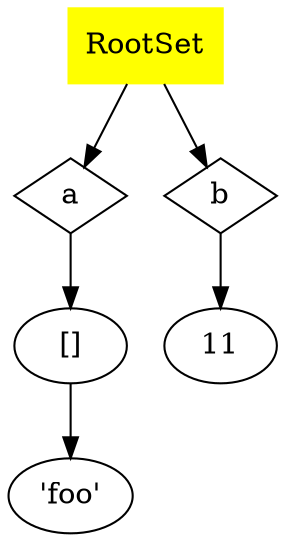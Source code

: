 digraph gc1 {
  RootSet -> a
  RootSet -> b

  a -> "[]"
  "[]" -> "'foo'"
  b -> 11

  RootSet [shape=box, style=filled, color=yellow]
  a [shape=diamond]
  b [shape=diamond]
}
